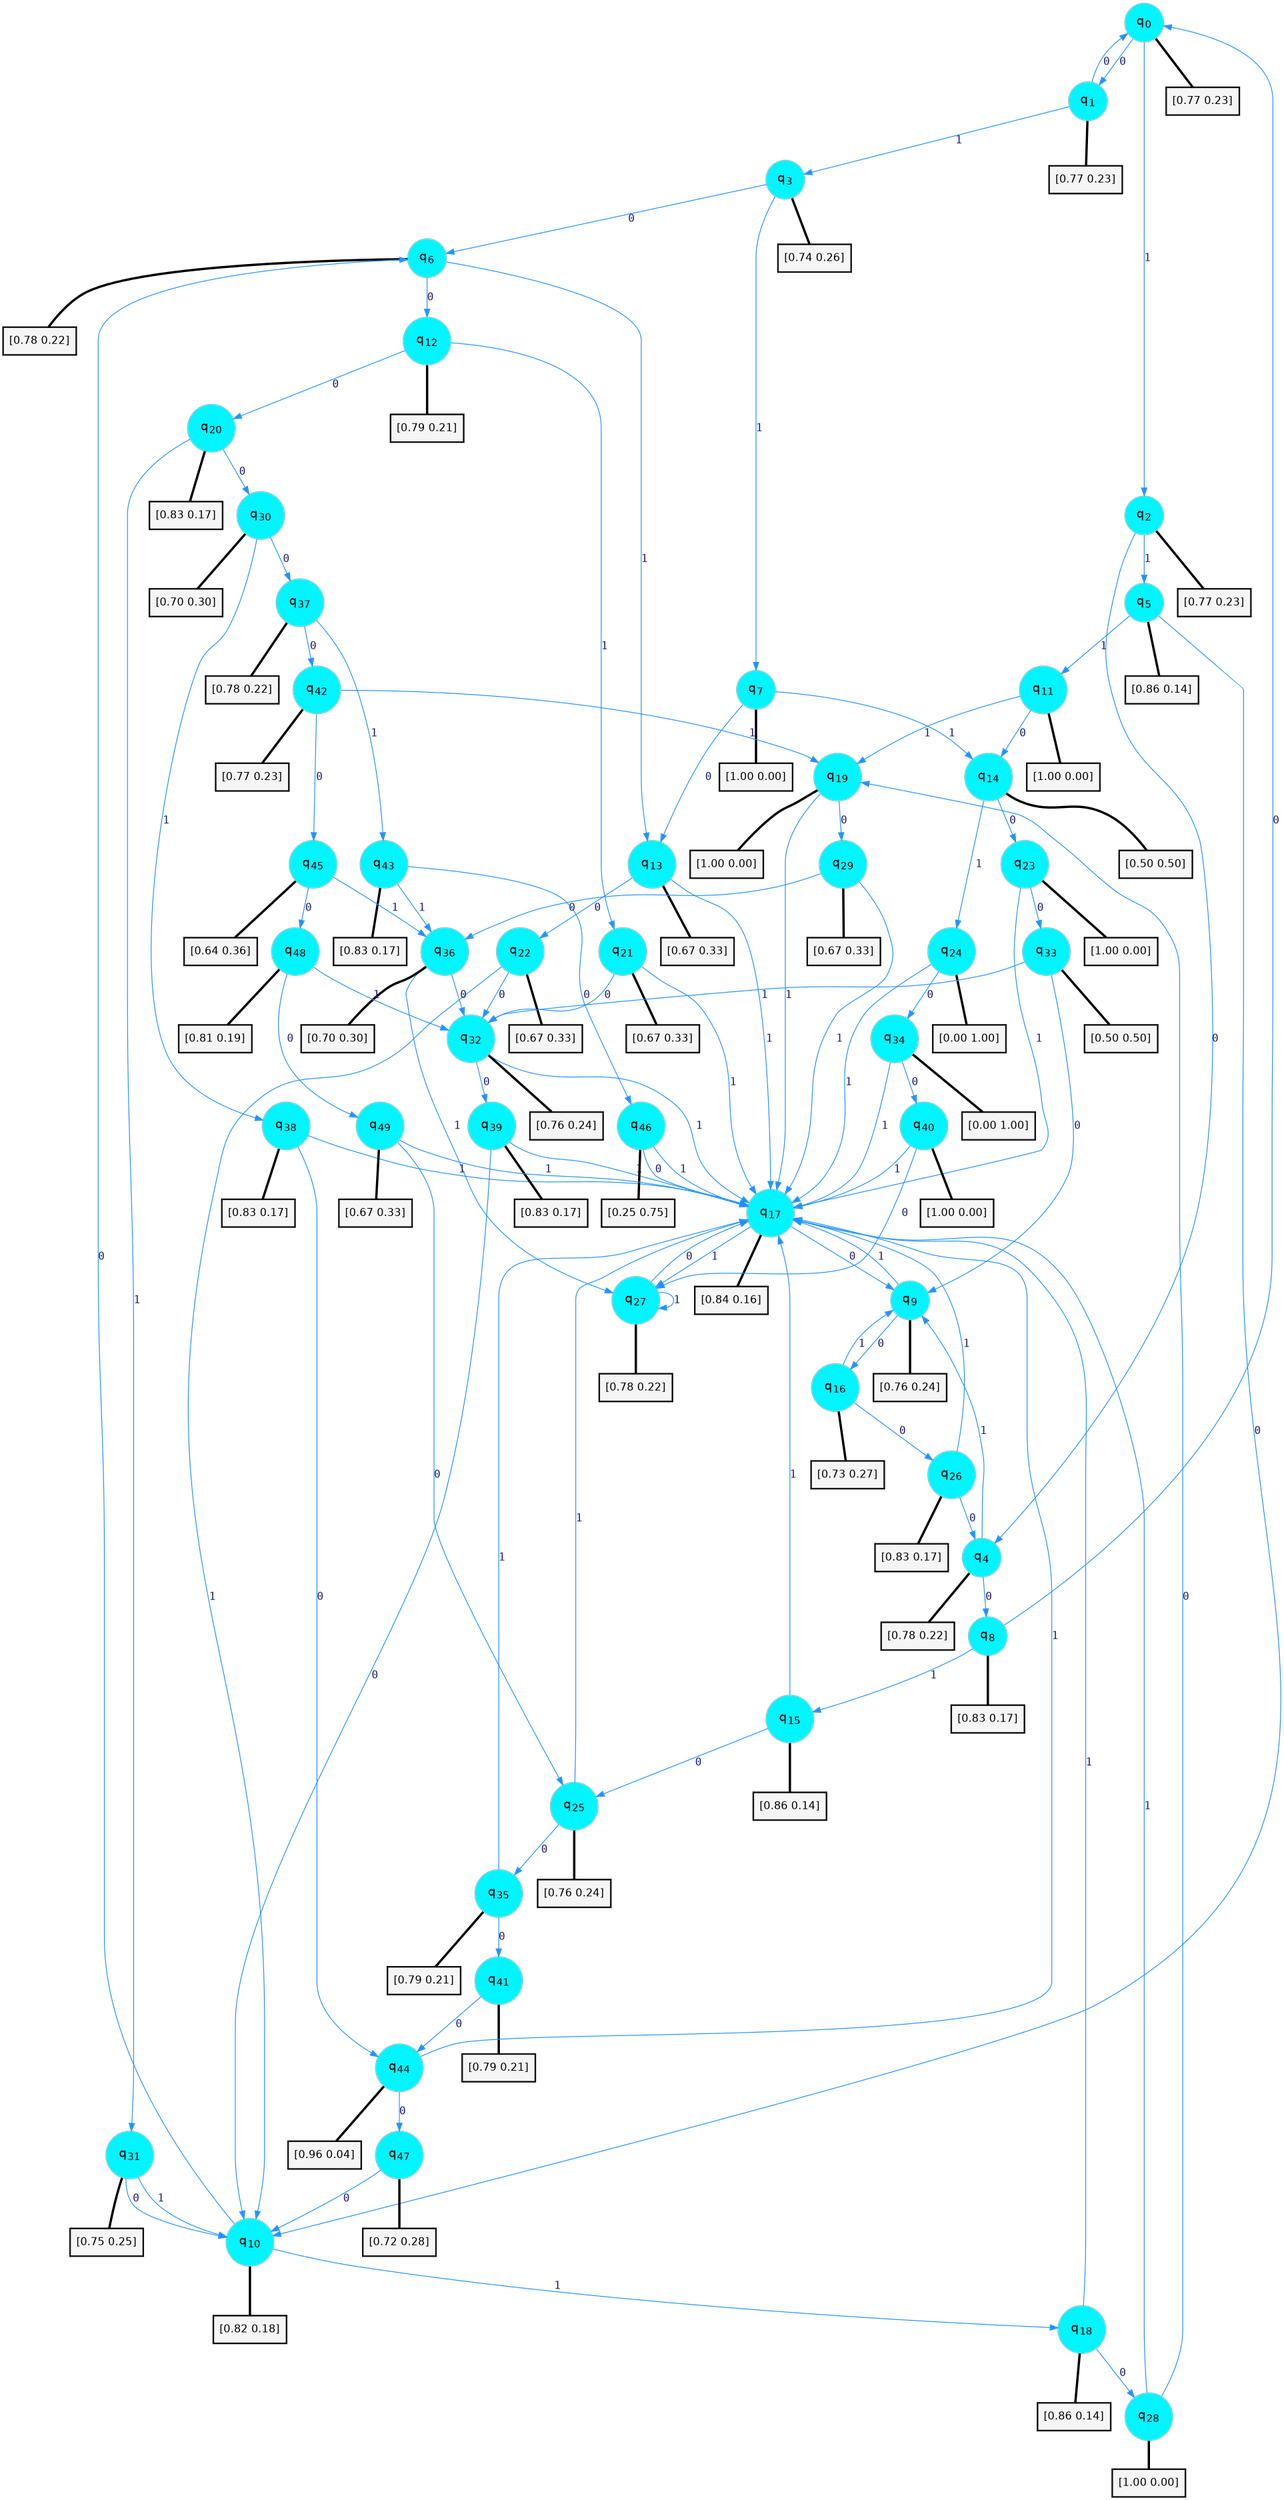 digraph G {
graph [
bgcolor=transparent, dpi=300, rankdir=TD, size="40,25"];
node [
color=gray, fillcolor=turquoise1, fontcolor=black, fontname=Helvetica, fontsize=16, fontweight=bold, shape=circle, style=filled];
edge [
arrowsize=1, color=dodgerblue1, fontcolor=midnightblue, fontname=courier, fontweight=bold, penwidth=1, style=solid, weight=20];
0[label=<q<SUB>0</SUB>>];
1[label=<q<SUB>1</SUB>>];
2[label=<q<SUB>2</SUB>>];
3[label=<q<SUB>3</SUB>>];
4[label=<q<SUB>4</SUB>>];
5[label=<q<SUB>5</SUB>>];
6[label=<q<SUB>6</SUB>>];
7[label=<q<SUB>7</SUB>>];
8[label=<q<SUB>8</SUB>>];
9[label=<q<SUB>9</SUB>>];
10[label=<q<SUB>10</SUB>>];
11[label=<q<SUB>11</SUB>>];
12[label=<q<SUB>12</SUB>>];
13[label=<q<SUB>13</SUB>>];
14[label=<q<SUB>14</SUB>>];
15[label=<q<SUB>15</SUB>>];
16[label=<q<SUB>16</SUB>>];
17[label=<q<SUB>17</SUB>>];
18[label=<q<SUB>18</SUB>>];
19[label=<q<SUB>19</SUB>>];
20[label=<q<SUB>20</SUB>>];
21[label=<q<SUB>21</SUB>>];
22[label=<q<SUB>22</SUB>>];
23[label=<q<SUB>23</SUB>>];
24[label=<q<SUB>24</SUB>>];
25[label=<q<SUB>25</SUB>>];
26[label=<q<SUB>26</SUB>>];
27[label=<q<SUB>27</SUB>>];
28[label=<q<SUB>28</SUB>>];
29[label=<q<SUB>29</SUB>>];
30[label=<q<SUB>30</SUB>>];
31[label=<q<SUB>31</SUB>>];
32[label=<q<SUB>32</SUB>>];
33[label=<q<SUB>33</SUB>>];
34[label=<q<SUB>34</SUB>>];
35[label=<q<SUB>35</SUB>>];
36[label=<q<SUB>36</SUB>>];
37[label=<q<SUB>37</SUB>>];
38[label=<q<SUB>38</SUB>>];
39[label=<q<SUB>39</SUB>>];
40[label=<q<SUB>40</SUB>>];
41[label=<q<SUB>41</SUB>>];
42[label=<q<SUB>42</SUB>>];
43[label=<q<SUB>43</SUB>>];
44[label=<q<SUB>44</SUB>>];
45[label=<q<SUB>45</SUB>>];
46[label=<q<SUB>46</SUB>>];
47[label=<q<SUB>47</SUB>>];
48[label=<q<SUB>48</SUB>>];
49[label=<q<SUB>49</SUB>>];
50[label="[0.77 0.23]", shape=box,fontcolor=black, fontname=Helvetica, fontsize=14, penwidth=2, fillcolor=whitesmoke,color=black];
51[label="[0.77 0.23]", shape=box,fontcolor=black, fontname=Helvetica, fontsize=14, penwidth=2, fillcolor=whitesmoke,color=black];
52[label="[0.77 0.23]", shape=box,fontcolor=black, fontname=Helvetica, fontsize=14, penwidth=2, fillcolor=whitesmoke,color=black];
53[label="[0.74 0.26]", shape=box,fontcolor=black, fontname=Helvetica, fontsize=14, penwidth=2, fillcolor=whitesmoke,color=black];
54[label="[0.78 0.22]", shape=box,fontcolor=black, fontname=Helvetica, fontsize=14, penwidth=2, fillcolor=whitesmoke,color=black];
55[label="[0.86 0.14]", shape=box,fontcolor=black, fontname=Helvetica, fontsize=14, penwidth=2, fillcolor=whitesmoke,color=black];
56[label="[0.78 0.22]", shape=box,fontcolor=black, fontname=Helvetica, fontsize=14, penwidth=2, fillcolor=whitesmoke,color=black];
57[label="[1.00 0.00]", shape=box,fontcolor=black, fontname=Helvetica, fontsize=14, penwidth=2, fillcolor=whitesmoke,color=black];
58[label="[0.83 0.17]", shape=box,fontcolor=black, fontname=Helvetica, fontsize=14, penwidth=2, fillcolor=whitesmoke,color=black];
59[label="[0.76 0.24]", shape=box,fontcolor=black, fontname=Helvetica, fontsize=14, penwidth=2, fillcolor=whitesmoke,color=black];
60[label="[0.82 0.18]", shape=box,fontcolor=black, fontname=Helvetica, fontsize=14, penwidth=2, fillcolor=whitesmoke,color=black];
61[label="[1.00 0.00]", shape=box,fontcolor=black, fontname=Helvetica, fontsize=14, penwidth=2, fillcolor=whitesmoke,color=black];
62[label="[0.79 0.21]", shape=box,fontcolor=black, fontname=Helvetica, fontsize=14, penwidth=2, fillcolor=whitesmoke,color=black];
63[label="[0.67 0.33]", shape=box,fontcolor=black, fontname=Helvetica, fontsize=14, penwidth=2, fillcolor=whitesmoke,color=black];
64[label="[0.50 0.50]", shape=box,fontcolor=black, fontname=Helvetica, fontsize=14, penwidth=2, fillcolor=whitesmoke,color=black];
65[label="[0.86 0.14]", shape=box,fontcolor=black, fontname=Helvetica, fontsize=14, penwidth=2, fillcolor=whitesmoke,color=black];
66[label="[0.73 0.27]", shape=box,fontcolor=black, fontname=Helvetica, fontsize=14, penwidth=2, fillcolor=whitesmoke,color=black];
67[label="[0.84 0.16]", shape=box,fontcolor=black, fontname=Helvetica, fontsize=14, penwidth=2, fillcolor=whitesmoke,color=black];
68[label="[0.86 0.14]", shape=box,fontcolor=black, fontname=Helvetica, fontsize=14, penwidth=2, fillcolor=whitesmoke,color=black];
69[label="[1.00 0.00]", shape=box,fontcolor=black, fontname=Helvetica, fontsize=14, penwidth=2, fillcolor=whitesmoke,color=black];
70[label="[0.83 0.17]", shape=box,fontcolor=black, fontname=Helvetica, fontsize=14, penwidth=2, fillcolor=whitesmoke,color=black];
71[label="[0.67 0.33]", shape=box,fontcolor=black, fontname=Helvetica, fontsize=14, penwidth=2, fillcolor=whitesmoke,color=black];
72[label="[0.67 0.33]", shape=box,fontcolor=black, fontname=Helvetica, fontsize=14, penwidth=2, fillcolor=whitesmoke,color=black];
73[label="[1.00 0.00]", shape=box,fontcolor=black, fontname=Helvetica, fontsize=14, penwidth=2, fillcolor=whitesmoke,color=black];
74[label="[0.00 1.00]", shape=box,fontcolor=black, fontname=Helvetica, fontsize=14, penwidth=2, fillcolor=whitesmoke,color=black];
75[label="[0.76 0.24]", shape=box,fontcolor=black, fontname=Helvetica, fontsize=14, penwidth=2, fillcolor=whitesmoke,color=black];
76[label="[0.83 0.17]", shape=box,fontcolor=black, fontname=Helvetica, fontsize=14, penwidth=2, fillcolor=whitesmoke,color=black];
77[label="[0.78 0.22]", shape=box,fontcolor=black, fontname=Helvetica, fontsize=14, penwidth=2, fillcolor=whitesmoke,color=black];
78[label="[1.00 0.00]", shape=box,fontcolor=black, fontname=Helvetica, fontsize=14, penwidth=2, fillcolor=whitesmoke,color=black];
79[label="[0.67 0.33]", shape=box,fontcolor=black, fontname=Helvetica, fontsize=14, penwidth=2, fillcolor=whitesmoke,color=black];
80[label="[0.70 0.30]", shape=box,fontcolor=black, fontname=Helvetica, fontsize=14, penwidth=2, fillcolor=whitesmoke,color=black];
81[label="[0.75 0.25]", shape=box,fontcolor=black, fontname=Helvetica, fontsize=14, penwidth=2, fillcolor=whitesmoke,color=black];
82[label="[0.76 0.24]", shape=box,fontcolor=black, fontname=Helvetica, fontsize=14, penwidth=2, fillcolor=whitesmoke,color=black];
83[label="[0.50 0.50]", shape=box,fontcolor=black, fontname=Helvetica, fontsize=14, penwidth=2, fillcolor=whitesmoke,color=black];
84[label="[0.00 1.00]", shape=box,fontcolor=black, fontname=Helvetica, fontsize=14, penwidth=2, fillcolor=whitesmoke,color=black];
85[label="[0.79 0.21]", shape=box,fontcolor=black, fontname=Helvetica, fontsize=14, penwidth=2, fillcolor=whitesmoke,color=black];
86[label="[0.70 0.30]", shape=box,fontcolor=black, fontname=Helvetica, fontsize=14, penwidth=2, fillcolor=whitesmoke,color=black];
87[label="[0.78 0.22]", shape=box,fontcolor=black, fontname=Helvetica, fontsize=14, penwidth=2, fillcolor=whitesmoke,color=black];
88[label="[0.83 0.17]", shape=box,fontcolor=black, fontname=Helvetica, fontsize=14, penwidth=2, fillcolor=whitesmoke,color=black];
89[label="[0.83 0.17]", shape=box,fontcolor=black, fontname=Helvetica, fontsize=14, penwidth=2, fillcolor=whitesmoke,color=black];
90[label="[1.00 0.00]", shape=box,fontcolor=black, fontname=Helvetica, fontsize=14, penwidth=2, fillcolor=whitesmoke,color=black];
91[label="[0.79 0.21]", shape=box,fontcolor=black, fontname=Helvetica, fontsize=14, penwidth=2, fillcolor=whitesmoke,color=black];
92[label="[0.77 0.23]", shape=box,fontcolor=black, fontname=Helvetica, fontsize=14, penwidth=2, fillcolor=whitesmoke,color=black];
93[label="[0.83 0.17]", shape=box,fontcolor=black, fontname=Helvetica, fontsize=14, penwidth=2, fillcolor=whitesmoke,color=black];
94[label="[0.96 0.04]", shape=box,fontcolor=black, fontname=Helvetica, fontsize=14, penwidth=2, fillcolor=whitesmoke,color=black];
95[label="[0.64 0.36]", shape=box,fontcolor=black, fontname=Helvetica, fontsize=14, penwidth=2, fillcolor=whitesmoke,color=black];
96[label="[0.25 0.75]", shape=box,fontcolor=black, fontname=Helvetica, fontsize=14, penwidth=2, fillcolor=whitesmoke,color=black];
97[label="[0.72 0.28]", shape=box,fontcolor=black, fontname=Helvetica, fontsize=14, penwidth=2, fillcolor=whitesmoke,color=black];
98[label="[0.81 0.19]", shape=box,fontcolor=black, fontname=Helvetica, fontsize=14, penwidth=2, fillcolor=whitesmoke,color=black];
99[label="[0.67 0.33]", shape=box,fontcolor=black, fontname=Helvetica, fontsize=14, penwidth=2, fillcolor=whitesmoke,color=black];
0->1 [label=0];
0->2 [label=1];
0->50 [arrowhead=none, penwidth=3,color=black];
1->0 [label=0];
1->3 [label=1];
1->51 [arrowhead=none, penwidth=3,color=black];
2->4 [label=0];
2->5 [label=1];
2->52 [arrowhead=none, penwidth=3,color=black];
3->6 [label=0];
3->7 [label=1];
3->53 [arrowhead=none, penwidth=3,color=black];
4->8 [label=0];
4->9 [label=1];
4->54 [arrowhead=none, penwidth=3,color=black];
5->10 [label=0];
5->11 [label=1];
5->55 [arrowhead=none, penwidth=3,color=black];
6->12 [label=0];
6->13 [label=1];
6->56 [arrowhead=none, penwidth=3,color=black];
7->13 [label=0];
7->14 [label=1];
7->57 [arrowhead=none, penwidth=3,color=black];
8->0 [label=0];
8->15 [label=1];
8->58 [arrowhead=none, penwidth=3,color=black];
9->16 [label=0];
9->17 [label=1];
9->59 [arrowhead=none, penwidth=3,color=black];
10->6 [label=0];
10->18 [label=1];
10->60 [arrowhead=none, penwidth=3,color=black];
11->14 [label=0];
11->19 [label=1];
11->61 [arrowhead=none, penwidth=3,color=black];
12->20 [label=0];
12->21 [label=1];
12->62 [arrowhead=none, penwidth=3,color=black];
13->22 [label=0];
13->17 [label=1];
13->63 [arrowhead=none, penwidth=3,color=black];
14->23 [label=0];
14->24 [label=1];
14->64 [arrowhead=none, penwidth=3,color=black];
15->25 [label=0];
15->17 [label=1];
15->65 [arrowhead=none, penwidth=3,color=black];
16->26 [label=0];
16->9 [label=1];
16->66 [arrowhead=none, penwidth=3,color=black];
17->9 [label=0];
17->27 [label=1];
17->67 [arrowhead=none, penwidth=3,color=black];
18->28 [label=0];
18->17 [label=1];
18->68 [arrowhead=none, penwidth=3,color=black];
19->29 [label=0];
19->17 [label=1];
19->69 [arrowhead=none, penwidth=3,color=black];
20->30 [label=0];
20->31 [label=1];
20->70 [arrowhead=none, penwidth=3,color=black];
21->32 [label=0];
21->17 [label=1];
21->71 [arrowhead=none, penwidth=3,color=black];
22->32 [label=0];
22->10 [label=1];
22->72 [arrowhead=none, penwidth=3,color=black];
23->33 [label=0];
23->17 [label=1];
23->73 [arrowhead=none, penwidth=3,color=black];
24->34 [label=0];
24->17 [label=1];
24->74 [arrowhead=none, penwidth=3,color=black];
25->35 [label=0];
25->17 [label=1];
25->75 [arrowhead=none, penwidth=3,color=black];
26->4 [label=0];
26->17 [label=1];
26->76 [arrowhead=none, penwidth=3,color=black];
27->17 [label=0];
27->27 [label=1];
27->77 [arrowhead=none, penwidth=3,color=black];
28->19 [label=0];
28->17 [label=1];
28->78 [arrowhead=none, penwidth=3,color=black];
29->36 [label=0];
29->17 [label=1];
29->79 [arrowhead=none, penwidth=3,color=black];
30->37 [label=0];
30->38 [label=1];
30->80 [arrowhead=none, penwidth=3,color=black];
31->10 [label=0];
31->10 [label=1];
31->81 [arrowhead=none, penwidth=3,color=black];
32->39 [label=0];
32->17 [label=1];
32->82 [arrowhead=none, penwidth=3,color=black];
33->9 [label=0];
33->32 [label=1];
33->83 [arrowhead=none, penwidth=3,color=black];
34->40 [label=0];
34->17 [label=1];
34->84 [arrowhead=none, penwidth=3,color=black];
35->41 [label=0];
35->17 [label=1];
35->85 [arrowhead=none, penwidth=3,color=black];
36->32 [label=0];
36->27 [label=1];
36->86 [arrowhead=none, penwidth=3,color=black];
37->42 [label=0];
37->43 [label=1];
37->87 [arrowhead=none, penwidth=3,color=black];
38->44 [label=0];
38->17 [label=1];
38->88 [arrowhead=none, penwidth=3,color=black];
39->10 [label=0];
39->17 [label=1];
39->89 [arrowhead=none, penwidth=3,color=black];
40->27 [label=0];
40->17 [label=1];
40->90 [arrowhead=none, penwidth=3,color=black];
41->44 [label=0];
41->91 [arrowhead=none, penwidth=3,color=black];
42->45 [label=0];
42->19 [label=1];
42->92 [arrowhead=none, penwidth=3,color=black];
43->46 [label=0];
43->36 [label=1];
43->93 [arrowhead=none, penwidth=3,color=black];
44->47 [label=0];
44->17 [label=1];
44->94 [arrowhead=none, penwidth=3,color=black];
45->48 [label=0];
45->36 [label=1];
45->95 [arrowhead=none, penwidth=3,color=black];
46->17 [label=0];
46->17 [label=1];
46->96 [arrowhead=none, penwidth=3,color=black];
47->10 [label=0];
47->97 [arrowhead=none, penwidth=3,color=black];
48->49 [label=0];
48->32 [label=1];
48->98 [arrowhead=none, penwidth=3,color=black];
49->25 [label=0];
49->17 [label=1];
49->99 [arrowhead=none, penwidth=3,color=black];
}
